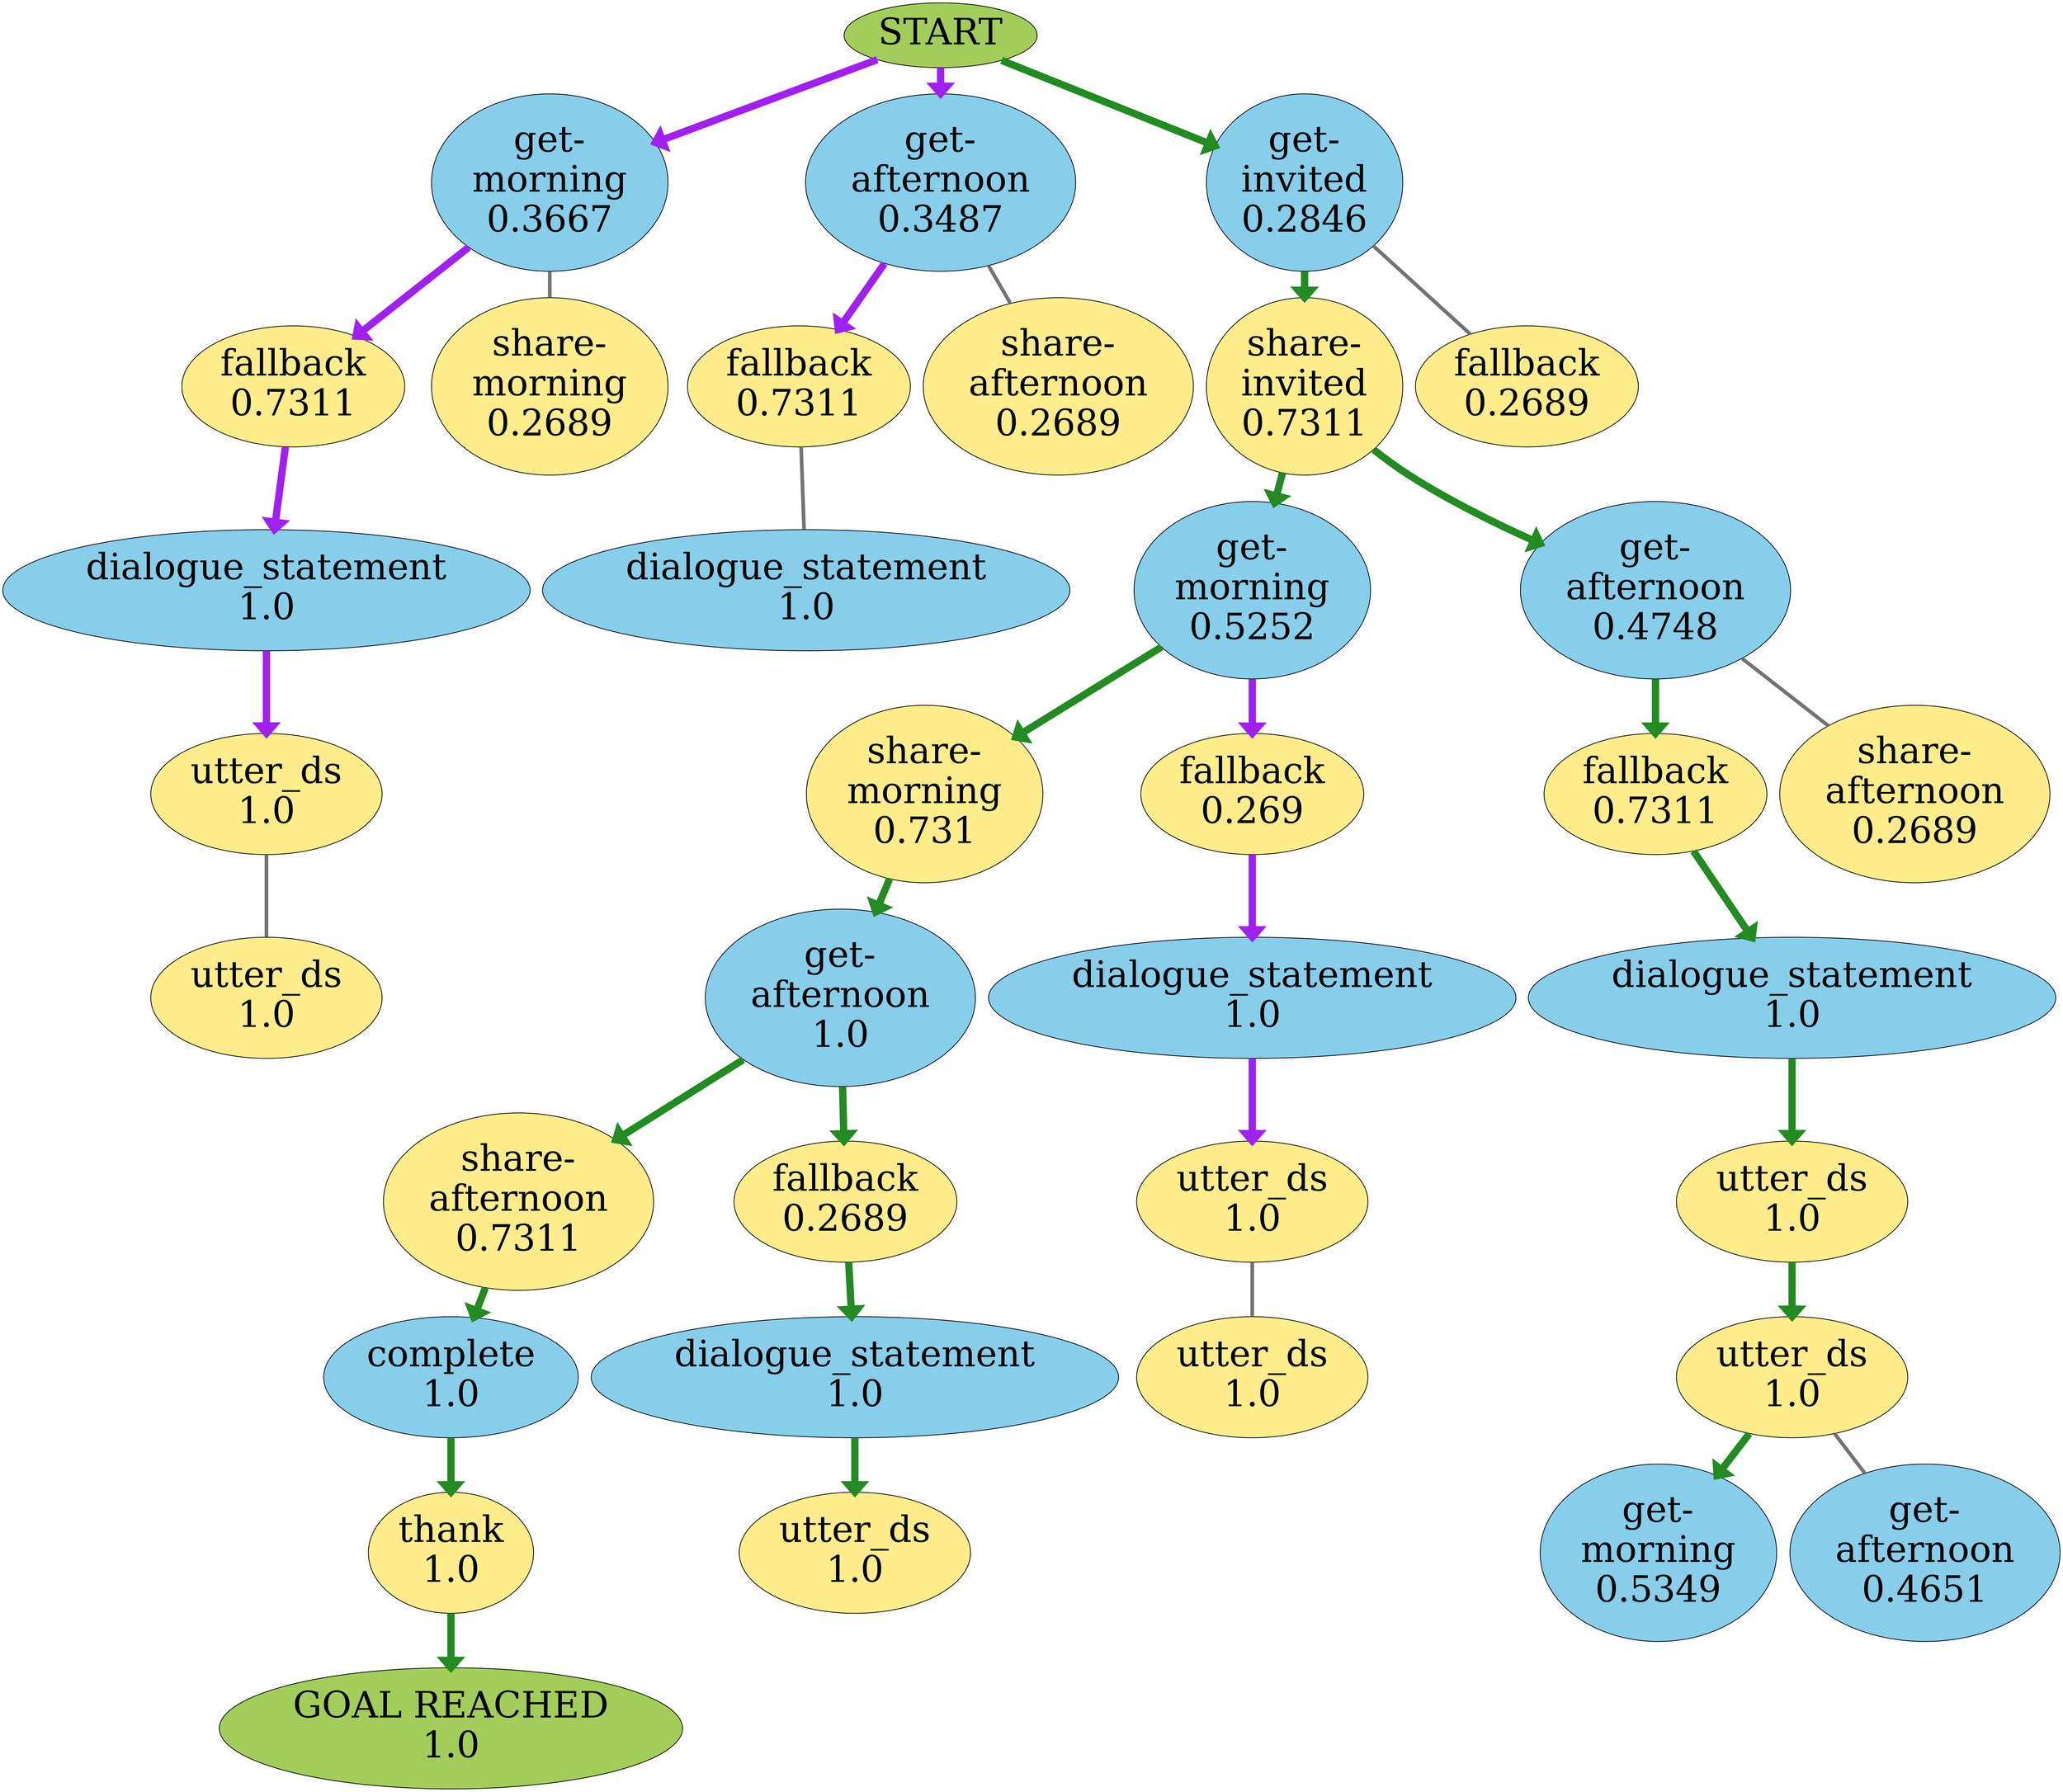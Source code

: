 strict digraph {
	0 [label=START fillcolor=darkolivegreen3 fontsize=50 style=filled]
	1 [label="get-
morning
0.3667" fillcolor=skyblue fontsize=50 style=filled]
	0 -> 1 [arrowhead=normal color=purple penwidth=10.0]
	2 [label="get-
afternoon
0.3487" fillcolor=skyblue fontsize=50 style=filled]
	0 -> 2 [arrowhead=normal color=purple penwidth=10.0]
	3 [label="get-
invited
0.2846" fillcolor=skyblue fontsize=50 style=filled]
	0 -> 3 [arrowhead=normal color=purple penwidth=10.0]
	4 [label="fallback
0.7311" fillcolor=lightgoldenrod1 fontsize=50 style=filled]
	1 -> 4 [arrowhead=normal color=purple penwidth=10.0]
	5 [label="share-
morning
0.2689" fillcolor=lightgoldenrod1 fontsize=50 style=filled]
	1 -> 5 [arrowhead=none color=grey45 penwidth=5.0]
	6 [label="fallback
0.7311" fillcolor=lightgoldenrod1 fontsize=50 style=filled]
	2 -> 6 [arrowhead=normal color=purple penwidth=10.0]
	7 [label="share-
afternoon
0.2689" fillcolor=lightgoldenrod1 fontsize=50 style=filled]
	2 -> 7 [arrowhead=none color=grey45 penwidth=5.0]
	8 [label="share-
invited
0.7311" fillcolor=lightgoldenrod1 fontsize=50 style=filled]
	3 -> 8 [arrowhead=normal color=purple penwidth=10.0]
	9 [label="fallback
0.2689" fillcolor=lightgoldenrod1 fontsize=50 style=filled]
	3 -> 9 [arrowhead=none color=grey45 penwidth=5.0]
	10 [label="dialogue_statement
1.0" fillcolor=skyblue fontsize=50 style=filled]
	4 -> 10 [arrowhead=normal color=purple penwidth=10.0]
	11 [label="dialogue_statement
1.0" fillcolor=skyblue fontsize=50 style=filled]
	6 -> 11 [arrowhead=none color=grey45 penwidth=5.0]
	12 [label="get-
morning
0.5252" fillcolor=skyblue fontsize=50 style=filled]
	8 -> 12 [arrowhead=normal color=purple penwidth=10.0]
	13 [label="get-
afternoon
0.4748" fillcolor=skyblue fontsize=50 style=filled]
	8 -> 13 [arrowhead=normal color=purple penwidth=10.0]
	14 [label="utter_ds
1.0" fillcolor=lightgoldenrod1 fontsize=50 style=filled]
	10 -> 14 [arrowhead=normal color=purple penwidth=10.0]
	15 [label="share-
morning
0.731" fillcolor=lightgoldenrod1 fontsize=50 style=filled]
	12 -> 15 [arrowhead=normal color=purple penwidth=10.0]
	16 [label="fallback
0.269" fillcolor=lightgoldenrod1 fontsize=50 style=filled]
	12 -> 16 [arrowhead=normal color=purple penwidth=10.0]
	17 [label="fallback
0.7311" fillcolor=lightgoldenrod1 fontsize=50 style=filled]
	13 -> 17 [arrowhead=normal color=purple penwidth=10.0]
	18 [label="share-
afternoon
0.2689" fillcolor=lightgoldenrod1 fontsize=50 style=filled]
	13 -> 18 [arrowhead=none color=grey45 penwidth=5.0]
	19 [label="utter_ds
1.0" fillcolor=lightgoldenrod1 fontsize=50 style=filled]
	14 -> 19 [arrowhead=none color=grey45 penwidth=5.0]
	20 [label="get-
afternoon
1.0" fillcolor=skyblue fontsize=50 style=filled]
	15 -> 20 [arrowhead=normal color=purple penwidth=10.0]
	21 [label="dialogue_statement
1.0" fillcolor=skyblue fontsize=50 style=filled]
	17 -> 21 [arrowhead=normal color=purple penwidth=10.0]
	22 [label="dialogue_statement
1.0" fillcolor=skyblue fontsize=50 style=filled]
	16 -> 22 [arrowhead=normal color=purple penwidth=10.0]
	23 [label="utter_ds
1.0" fillcolor=lightgoldenrod1 fontsize=50 style=filled]
	21 -> 23 [arrowhead=normal color=purple penwidth=10.0]
	24 [label="utter_ds
1.0" fillcolor=lightgoldenrod1 fontsize=50 style=filled]
	22 -> 24 [arrowhead=normal color=purple penwidth=10.0]
	25 [label="share-
afternoon
0.7311" fillcolor=lightgoldenrod1 fontsize=50 style=filled]
	20 -> 25 [arrowhead=normal color=purple penwidth=10.0]
	26 [label="fallback
0.2689" fillcolor=lightgoldenrod1 fontsize=50 style=filled]
	20 -> 26 [arrowhead=normal color=purple penwidth=10.0]
	27 [label="utter_ds
1.0" fillcolor=lightgoldenrod1 fontsize=50 style=filled]
	23 -> 27 [arrowhead=normal color=purple penwidth=10.0]
	28 [label="utter_ds
1.0" fillcolor=lightgoldenrod1 fontsize=50 style=filled]
	24 -> 28 [arrowhead=none color=grey45 penwidth=5.0]
	29 [label="complete
1.0" fillcolor=skyblue fontsize=50 style=filled]
	25 -> 29 [arrowhead=normal color=purple penwidth=10.0]
	30 [label="dialogue_statement
1.0" fillcolor=skyblue fontsize=50 style=filled]
	26 -> 30 [arrowhead=normal color=purple penwidth=10.0]
	31 [label="get-
morning
0.5349" fillcolor=skyblue fontsize=50 style=filled]
	27 -> 31 [arrowhead=normal color=purple penwidth=10.0]
	32 [label="get-
afternoon
0.4651" fillcolor=skyblue fontsize=50 style=filled]
	27 -> 32 [arrowhead=none color=grey45 penwidth=5.0]
	33 [label="thank
1.0" fillcolor=lightgoldenrod1 fontsize=50 style=filled]
	29 -> 33 [arrowhead=normal color=purple penwidth=10.0]
	34 [label="utter_ds
1.0" fillcolor=lightgoldenrod1 fontsize=50 style=filled]
	30 -> 34 [arrowhead=normal color=purple penwidth=10.0]
	35 [label="GOAL REACHED
1.0" fillcolor=darkolivegreen3 fontsize=50 style=filled]
	33 -> 35 [color=forestgreen penwidth=10.0]
	0 -> 3 [arrowhead=normal color=forestgreen penwidth=10.0]
	3 -> 8 [arrowhead=normal color=forestgreen penwidth=10.0]
	8 -> 12 [arrowhead=normal color=forestgreen penwidth=10.0]
	12 -> 15 [arrowhead=normal color=forestgreen penwidth=10.0]
	15 -> 20 [arrowhead=normal color=forestgreen penwidth=10.0]
	20 -> 25 [arrowhead=normal color=forestgreen penwidth=10.0]
	25 -> 29 [arrowhead=normal color=forestgreen penwidth=10.0]
	29 -> 33 [arrowhead=normal color=forestgreen penwidth=10.0]
	0 -> 3 [arrowhead=normal color=forestgreen penwidth=10.0]
	3 -> 8 [arrowhead=normal color=forestgreen penwidth=10.0]
	8 -> 12 [arrowhead=normal color=forestgreen penwidth=10.0]
	12 -> 15 [arrowhead=normal color=forestgreen penwidth=10.0]
	15 -> 20 [arrowhead=normal color=forestgreen penwidth=10.0]
	20 -> 26 [arrowhead=normal color=forestgreen penwidth=10.0]
	26 -> 30 [arrowhead=normal color=forestgreen penwidth=10.0]
	30 -> 34 [arrowhead=normal color=forestgreen penwidth=10.0]
	0 -> 3 [arrowhead=normal color=forestgreen penwidth=10.0]
	3 -> 8 [arrowhead=normal color=forestgreen penwidth=10.0]
	8 -> 13 [arrowhead=normal color=forestgreen penwidth=10.0]
	13 -> 17 [arrowhead=normal color=forestgreen penwidth=10.0]
	17 -> 21 [arrowhead=normal color=forestgreen penwidth=10.0]
	21 -> 23 [arrowhead=normal color=forestgreen penwidth=10.0]
	23 -> 27 [arrowhead=normal color=forestgreen penwidth=10.0]
	27 -> 31 [arrowhead=normal color=forestgreen penwidth=10.0]
}
